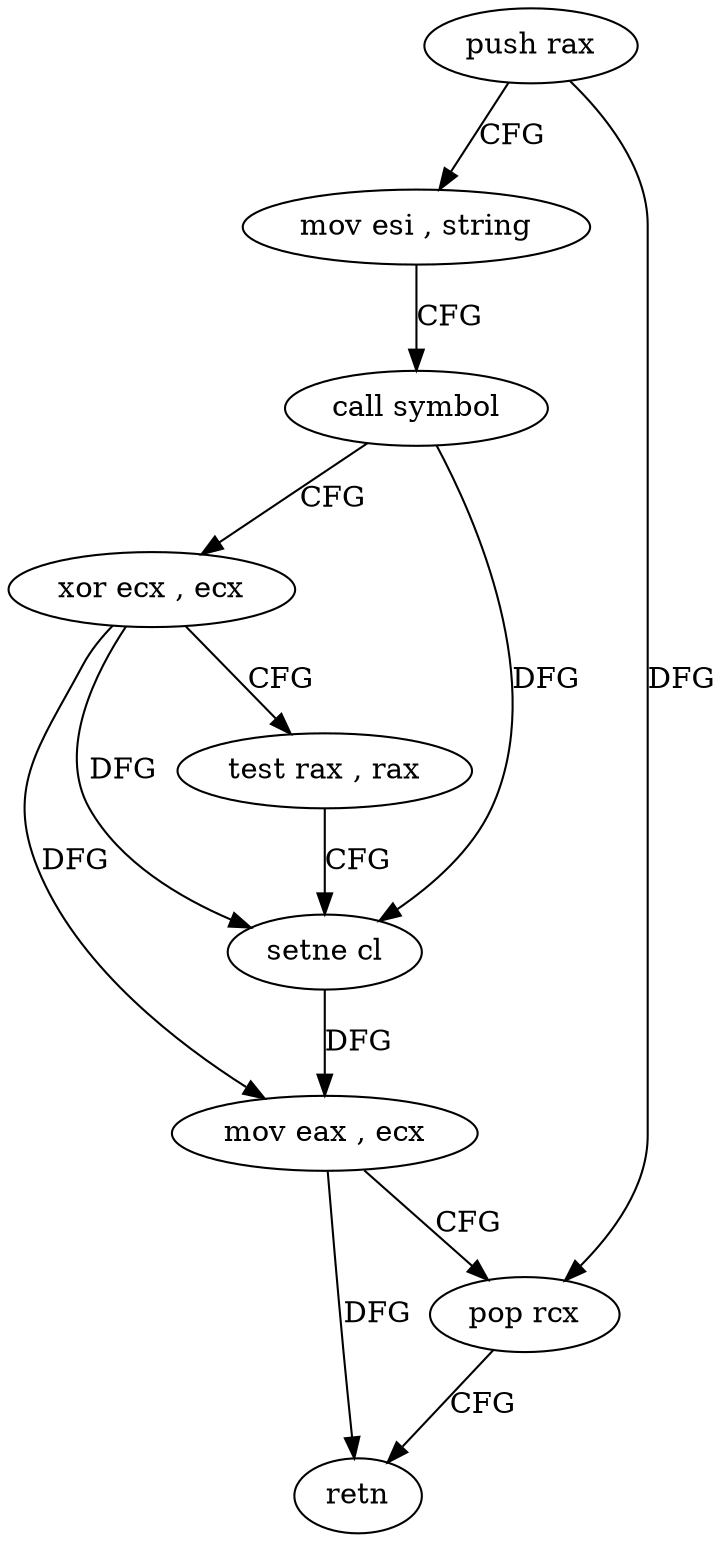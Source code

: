 digraph "func" {
"4209648" [label = "push rax" ]
"4209649" [label = "mov esi , string" ]
"4209654" [label = "call symbol" ]
"4209659" [label = "xor ecx , ecx" ]
"4209661" [label = "test rax , rax" ]
"4209664" [label = "setne cl" ]
"4209667" [label = "mov eax , ecx" ]
"4209669" [label = "pop rcx" ]
"4209670" [label = "retn" ]
"4209648" -> "4209649" [ label = "CFG" ]
"4209648" -> "4209669" [ label = "DFG" ]
"4209649" -> "4209654" [ label = "CFG" ]
"4209654" -> "4209659" [ label = "CFG" ]
"4209654" -> "4209664" [ label = "DFG" ]
"4209659" -> "4209661" [ label = "CFG" ]
"4209659" -> "4209664" [ label = "DFG" ]
"4209659" -> "4209667" [ label = "DFG" ]
"4209661" -> "4209664" [ label = "CFG" ]
"4209664" -> "4209667" [ label = "DFG" ]
"4209667" -> "4209669" [ label = "CFG" ]
"4209667" -> "4209670" [ label = "DFG" ]
"4209669" -> "4209670" [ label = "CFG" ]
}
